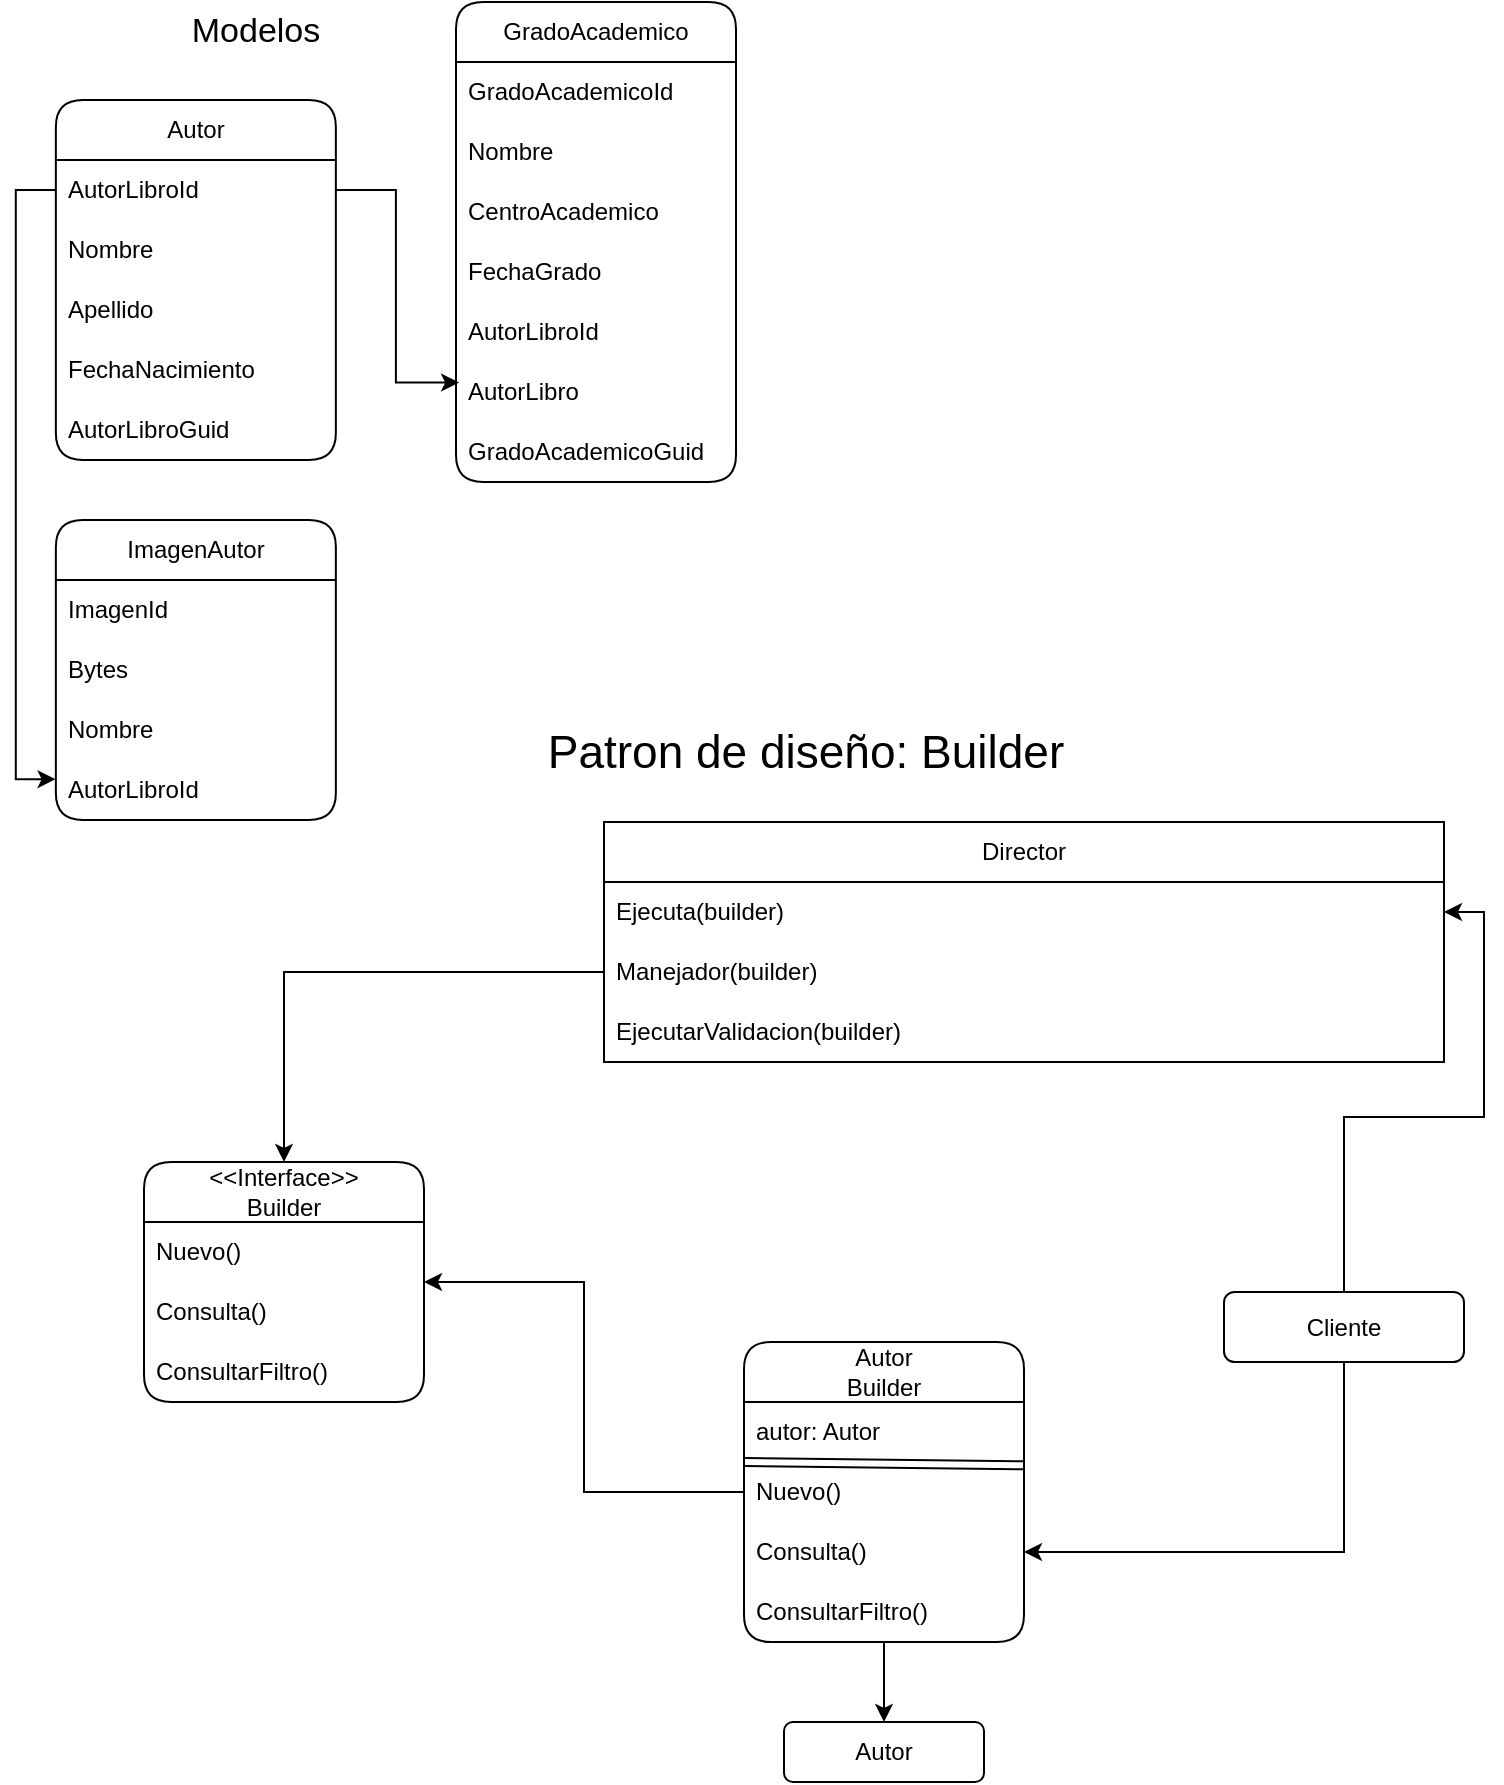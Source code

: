 <mxfile version="24.4.13" type="github">
  <diagram id="C5RBs43oDa-KdzZeNtuy" name="Page-1">
    <mxGraphModel dx="1287" dy="827" grid="1" gridSize="10" guides="1" tooltips="1" connect="1" arrows="1" fold="1" page="1" pageScale="1" pageWidth="827" pageHeight="1169" math="0" shadow="0">
      <root>
        <mxCell id="WIyWlLk6GJQsqaUBKTNV-0" />
        <mxCell id="WIyWlLk6GJQsqaUBKTNV-1" parent="WIyWlLk6GJQsqaUBKTNV-0" />
        <mxCell id="_2LWoxaKQsL1N8ZSX5pJ-0" value="Autor" style="swimlane;fontStyle=0;childLayout=stackLayout;horizontal=1;startSize=30;horizontalStack=0;resizeParent=1;resizeParentMax=0;resizeLast=0;collapsible=1;marginBottom=0;whiteSpace=wrap;html=1;rounded=1;swimlaneLine=1;shadow=0;" vertex="1" parent="WIyWlLk6GJQsqaUBKTNV-1">
          <mxGeometry x="49.93" y="69" width="140" height="180" as="geometry" />
        </mxCell>
        <mxCell id="_2LWoxaKQsL1N8ZSX5pJ-1" value="AutorLibroId" style="text;strokeColor=none;fillColor=none;align=left;verticalAlign=middle;spacingLeft=4;spacingRight=4;overflow=hidden;points=[[0,0.5],[1,0.5]];portConstraint=eastwest;rotatable=0;whiteSpace=wrap;html=1;" vertex="1" parent="_2LWoxaKQsL1N8ZSX5pJ-0">
          <mxGeometry y="30" width="140" height="30" as="geometry" />
        </mxCell>
        <mxCell id="_2LWoxaKQsL1N8ZSX5pJ-2" value="Nombre" style="text;strokeColor=none;fillColor=none;align=left;verticalAlign=middle;spacingLeft=4;spacingRight=4;overflow=hidden;points=[[0,0.5],[1,0.5]];portConstraint=eastwest;rotatable=0;whiteSpace=wrap;html=1;" vertex="1" parent="_2LWoxaKQsL1N8ZSX5pJ-0">
          <mxGeometry y="60" width="140" height="30" as="geometry" />
        </mxCell>
        <mxCell id="_2LWoxaKQsL1N8ZSX5pJ-3" value="Apellido" style="text;strokeColor=none;fillColor=none;align=left;verticalAlign=middle;spacingLeft=4;spacingRight=4;overflow=hidden;points=[[0,0.5],[1,0.5]];portConstraint=eastwest;rotatable=0;whiteSpace=wrap;html=1;rounded=1;" vertex="1" parent="_2LWoxaKQsL1N8ZSX5pJ-0">
          <mxGeometry y="90" width="140" height="30" as="geometry" />
        </mxCell>
        <mxCell id="_2LWoxaKQsL1N8ZSX5pJ-5" value="&lt;div&gt;FechaNacimiento&lt;/div&gt;" style="text;strokeColor=none;fillColor=none;align=left;verticalAlign=middle;spacingLeft=4;spacingRight=4;overflow=hidden;points=[[0,0.5],[1,0.5]];portConstraint=eastwest;rotatable=0;whiteSpace=wrap;html=1;rounded=1;" vertex="1" parent="_2LWoxaKQsL1N8ZSX5pJ-0">
          <mxGeometry y="120" width="140" height="30" as="geometry" />
        </mxCell>
        <mxCell id="_2LWoxaKQsL1N8ZSX5pJ-6" value="AutorLibroGuid" style="text;strokeColor=none;fillColor=none;align=left;verticalAlign=middle;spacingLeft=4;spacingRight=4;overflow=hidden;points=[[0,0.5],[1,0.5]];portConstraint=eastwest;rotatable=0;whiteSpace=wrap;html=1;rounded=1;" vertex="1" parent="_2LWoxaKQsL1N8ZSX5pJ-0">
          <mxGeometry y="150" width="140" height="30" as="geometry" />
        </mxCell>
        <mxCell id="_2LWoxaKQsL1N8ZSX5pJ-7" value="GradoAcademico" style="swimlane;fontStyle=0;childLayout=stackLayout;horizontal=1;startSize=30;horizontalStack=0;resizeParent=1;resizeParentMax=0;resizeLast=0;collapsible=1;marginBottom=0;whiteSpace=wrap;html=1;rounded=1;swimlaneLine=1;shadow=0;" vertex="1" parent="WIyWlLk6GJQsqaUBKTNV-1">
          <mxGeometry x="250" y="20" width="140" height="240" as="geometry" />
        </mxCell>
        <mxCell id="_2LWoxaKQsL1N8ZSX5pJ-8" value="GradoAcademicoId" style="text;strokeColor=none;fillColor=none;align=left;verticalAlign=middle;spacingLeft=4;spacingRight=4;overflow=hidden;points=[[0,0.5],[1,0.5]];portConstraint=eastwest;rotatable=0;whiteSpace=wrap;html=1;" vertex="1" parent="_2LWoxaKQsL1N8ZSX5pJ-7">
          <mxGeometry y="30" width="140" height="30" as="geometry" />
        </mxCell>
        <mxCell id="_2LWoxaKQsL1N8ZSX5pJ-9" value="Nombre" style="text;strokeColor=none;fillColor=none;align=left;verticalAlign=middle;spacingLeft=4;spacingRight=4;overflow=hidden;points=[[0,0.5],[1,0.5]];portConstraint=eastwest;rotatable=0;whiteSpace=wrap;html=1;" vertex="1" parent="_2LWoxaKQsL1N8ZSX5pJ-7">
          <mxGeometry y="60" width="140" height="30" as="geometry" />
        </mxCell>
        <mxCell id="_2LWoxaKQsL1N8ZSX5pJ-10" value="CentroAcademico" style="text;strokeColor=none;fillColor=none;align=left;verticalAlign=middle;spacingLeft=4;spacingRight=4;overflow=hidden;points=[[0,0.5],[1,0.5]];portConstraint=eastwest;rotatable=0;whiteSpace=wrap;html=1;rounded=1;" vertex="1" parent="_2LWoxaKQsL1N8ZSX5pJ-7">
          <mxGeometry y="90" width="140" height="30" as="geometry" />
        </mxCell>
        <mxCell id="_2LWoxaKQsL1N8ZSX5pJ-11" value="FechaGrado" style="text;strokeColor=none;fillColor=none;align=left;verticalAlign=middle;spacingLeft=4;spacingRight=4;overflow=hidden;points=[[0,0.5],[1,0.5]];portConstraint=eastwest;rotatable=0;whiteSpace=wrap;html=1;rounded=1;" vertex="1" parent="_2LWoxaKQsL1N8ZSX5pJ-7">
          <mxGeometry y="120" width="140" height="30" as="geometry" />
        </mxCell>
        <mxCell id="_2LWoxaKQsL1N8ZSX5pJ-19" value="AutorLibroId" style="text;strokeColor=none;fillColor=none;align=left;verticalAlign=middle;spacingLeft=4;spacingRight=4;overflow=hidden;points=[[0,0.5],[1,0.5]];portConstraint=eastwest;rotatable=0;whiteSpace=wrap;html=1;rounded=1;" vertex="1" parent="_2LWoxaKQsL1N8ZSX5pJ-7">
          <mxGeometry y="150" width="140" height="30" as="geometry" />
        </mxCell>
        <mxCell id="_2LWoxaKQsL1N8ZSX5pJ-12" value="AutorLibro" style="text;strokeColor=none;fillColor=none;align=left;verticalAlign=middle;spacingLeft=4;spacingRight=4;overflow=hidden;points=[[0,0.5],[1,0.5]];portConstraint=eastwest;rotatable=0;whiteSpace=wrap;html=1;rounded=1;" vertex="1" parent="_2LWoxaKQsL1N8ZSX5pJ-7">
          <mxGeometry y="180" width="140" height="30" as="geometry" />
        </mxCell>
        <mxCell id="_2LWoxaKQsL1N8ZSX5pJ-20" value="GradoAcademicoGuid" style="text;strokeColor=none;fillColor=none;align=left;verticalAlign=middle;spacingLeft=4;spacingRight=4;overflow=hidden;points=[[0,0.5],[1,0.5]];portConstraint=eastwest;rotatable=0;whiteSpace=wrap;html=1;rounded=1;" vertex="1" parent="_2LWoxaKQsL1N8ZSX5pJ-7">
          <mxGeometry y="210" width="140" height="30" as="geometry" />
        </mxCell>
        <mxCell id="_2LWoxaKQsL1N8ZSX5pJ-22" style="edgeStyle=orthogonalEdgeStyle;rounded=0;orthogonalLoop=1;jettySize=auto;html=1;exitX=1;exitY=0.5;exitDx=0;exitDy=0;entryX=0.011;entryY=0.343;entryDx=0;entryDy=0;entryPerimeter=0;" edge="1" parent="WIyWlLk6GJQsqaUBKTNV-1" source="_2LWoxaKQsL1N8ZSX5pJ-1" target="_2LWoxaKQsL1N8ZSX5pJ-12">
          <mxGeometry relative="1" as="geometry" />
        </mxCell>
        <mxCell id="_2LWoxaKQsL1N8ZSX5pJ-23" value="ImagenAutor" style="swimlane;fontStyle=0;childLayout=stackLayout;horizontal=1;startSize=30;horizontalStack=0;resizeParent=1;resizeParentMax=0;resizeLast=0;collapsible=1;marginBottom=0;whiteSpace=wrap;html=1;rounded=1;swimlaneLine=1;shadow=0;" vertex="1" parent="WIyWlLk6GJQsqaUBKTNV-1">
          <mxGeometry x="49.93" y="279" width="140" height="150" as="geometry" />
        </mxCell>
        <mxCell id="_2LWoxaKQsL1N8ZSX5pJ-24" value="ImagenId" style="text;strokeColor=none;fillColor=none;align=left;verticalAlign=middle;spacingLeft=4;spacingRight=4;overflow=hidden;points=[[0,0.5],[1,0.5]];portConstraint=eastwest;rotatable=0;whiteSpace=wrap;html=1;" vertex="1" parent="_2LWoxaKQsL1N8ZSX5pJ-23">
          <mxGeometry y="30" width="140" height="30" as="geometry" />
        </mxCell>
        <mxCell id="_2LWoxaKQsL1N8ZSX5pJ-25" value="&lt;div&gt;Bytes&lt;/div&gt;" style="text;strokeColor=none;fillColor=none;align=left;verticalAlign=middle;spacingLeft=4;spacingRight=4;overflow=hidden;points=[[0,0.5],[1,0.5]];portConstraint=eastwest;rotatable=0;whiteSpace=wrap;html=1;" vertex="1" parent="_2LWoxaKQsL1N8ZSX5pJ-23">
          <mxGeometry y="60" width="140" height="30" as="geometry" />
        </mxCell>
        <mxCell id="_2LWoxaKQsL1N8ZSX5pJ-26" value="Nombre" style="text;strokeColor=none;fillColor=none;align=left;verticalAlign=middle;spacingLeft=4;spacingRight=4;overflow=hidden;points=[[0,0.5],[1,0.5]];portConstraint=eastwest;rotatable=0;whiteSpace=wrap;html=1;rounded=1;" vertex="1" parent="_2LWoxaKQsL1N8ZSX5pJ-23">
          <mxGeometry y="90" width="140" height="30" as="geometry" />
        </mxCell>
        <mxCell id="_2LWoxaKQsL1N8ZSX5pJ-28" value="&lt;div&gt;AutorLibroId&lt;/div&gt;" style="text;strokeColor=none;fillColor=none;align=left;verticalAlign=middle;spacingLeft=4;spacingRight=4;overflow=hidden;points=[[0,0.5],[1,0.5]];portConstraint=eastwest;rotatable=0;whiteSpace=wrap;html=1;rounded=1;" vertex="1" parent="_2LWoxaKQsL1N8ZSX5pJ-23">
          <mxGeometry y="120" width="140" height="30" as="geometry" />
        </mxCell>
        <mxCell id="_2LWoxaKQsL1N8ZSX5pJ-29" style="edgeStyle=orthogonalEdgeStyle;rounded=0;orthogonalLoop=1;jettySize=auto;html=1;exitX=0;exitY=0.25;exitDx=0;exitDy=0;entryX=-0.001;entryY=0.32;entryDx=0;entryDy=0;entryPerimeter=0;" edge="1" parent="WIyWlLk6GJQsqaUBKTNV-1" source="_2LWoxaKQsL1N8ZSX5pJ-0" target="_2LWoxaKQsL1N8ZSX5pJ-28">
          <mxGeometry relative="1" as="geometry" />
        </mxCell>
        <mxCell id="_2LWoxaKQsL1N8ZSX5pJ-30" value="Director" style="swimlane;fontStyle=0;childLayout=stackLayout;horizontal=1;startSize=30;horizontalStack=0;resizeParent=1;resizeParentMax=0;resizeLast=0;collapsible=1;marginBottom=0;whiteSpace=wrap;html=1;" vertex="1" parent="WIyWlLk6GJQsqaUBKTNV-1">
          <mxGeometry x="324" y="430" width="420" height="120" as="geometry" />
        </mxCell>
        <mxCell id="_2LWoxaKQsL1N8ZSX5pJ-31" value="Ejecuta(builder)" style="text;strokeColor=none;fillColor=none;align=left;verticalAlign=middle;spacingLeft=4;spacingRight=4;overflow=hidden;points=[[0,0.5],[1,0.5]];portConstraint=eastwest;rotatable=0;whiteSpace=wrap;html=1;" vertex="1" parent="_2LWoxaKQsL1N8ZSX5pJ-30">
          <mxGeometry y="30" width="420" height="30" as="geometry" />
        </mxCell>
        <mxCell id="_2LWoxaKQsL1N8ZSX5pJ-32" value="Manejador(builder)" style="text;strokeColor=none;fillColor=none;align=left;verticalAlign=middle;spacingLeft=4;spacingRight=4;overflow=hidden;points=[[0,0.5],[1,0.5]];portConstraint=eastwest;rotatable=0;whiteSpace=wrap;html=1;" vertex="1" parent="_2LWoxaKQsL1N8ZSX5pJ-30">
          <mxGeometry y="60" width="420" height="30" as="geometry" />
        </mxCell>
        <mxCell id="_2LWoxaKQsL1N8ZSX5pJ-45" value="EjecutarValidacion(builder)" style="text;strokeColor=none;fillColor=none;align=left;verticalAlign=middle;spacingLeft=4;spacingRight=4;overflow=hidden;points=[[0,0.5],[1,0.5]];portConstraint=eastwest;rotatable=0;whiteSpace=wrap;html=1;rounded=1;" vertex="1" parent="_2LWoxaKQsL1N8ZSX5pJ-30">
          <mxGeometry y="90" width="420" height="30" as="geometry" />
        </mxCell>
        <mxCell id="_2LWoxaKQsL1N8ZSX5pJ-50" style="edgeStyle=orthogonalEdgeStyle;rounded=0;orthogonalLoop=1;jettySize=auto;html=1;exitX=0.5;exitY=1;exitDx=0;exitDy=0;entryX=0.5;entryY=0;entryDx=0;entryDy=0;" edge="1" parent="WIyWlLk6GJQsqaUBKTNV-1" source="_2LWoxaKQsL1N8ZSX5pJ-34" target="_2LWoxaKQsL1N8ZSX5pJ-46">
          <mxGeometry relative="1" as="geometry" />
        </mxCell>
        <mxCell id="_2LWoxaKQsL1N8ZSX5pJ-54" style="edgeStyle=orthogonalEdgeStyle;rounded=0;orthogonalLoop=1;jettySize=auto;html=1;exitX=0;exitY=0.5;exitDx=0;exitDy=0;" edge="1" parent="WIyWlLk6GJQsqaUBKTNV-1" source="_2LWoxaKQsL1N8ZSX5pJ-34" target="_2LWoxaKQsL1N8ZSX5pJ-39">
          <mxGeometry relative="1" as="geometry" />
        </mxCell>
        <mxCell id="_2LWoxaKQsL1N8ZSX5pJ-34" value="&lt;div&gt;Autor&lt;/div&gt;&lt;div&gt;Builder&lt;/div&gt;" style="swimlane;fontStyle=0;childLayout=stackLayout;horizontal=1;startSize=30;horizontalStack=0;resizeParent=1;resizeParentMax=0;resizeLast=0;collapsible=1;marginBottom=0;whiteSpace=wrap;html=1;rounded=1;swimlaneLine=1;shadow=0;" vertex="1" parent="WIyWlLk6GJQsqaUBKTNV-1">
          <mxGeometry x="394" y="690" width="140" height="150" as="geometry" />
        </mxCell>
        <mxCell id="_2LWoxaKQsL1N8ZSX5pJ-35" value="autor: Autor" style="text;strokeColor=none;fillColor=none;align=left;verticalAlign=middle;spacingLeft=4;spacingRight=4;overflow=hidden;points=[[0,0.5],[1,0.5]];portConstraint=eastwest;rotatable=0;whiteSpace=wrap;html=1;" vertex="1" parent="_2LWoxaKQsL1N8ZSX5pJ-34">
          <mxGeometry y="30" width="140" height="30" as="geometry" />
        </mxCell>
        <mxCell id="_2LWoxaKQsL1N8ZSX5pJ-47" value="" style="shape=link;html=1;rounded=0;entryX=0.998;entryY=1.056;entryDx=0;entryDy=0;entryPerimeter=0;" edge="1" parent="_2LWoxaKQsL1N8ZSX5pJ-34" target="_2LWoxaKQsL1N8ZSX5pJ-35">
          <mxGeometry width="100" relative="1" as="geometry">
            <mxPoint y="60" as="sourcePoint" />
            <mxPoint x="100" y="60" as="targetPoint" />
          </mxGeometry>
        </mxCell>
        <mxCell id="_2LWoxaKQsL1N8ZSX5pJ-38" value="&lt;div&gt;Nuevo()&lt;/div&gt;" style="text;strokeColor=none;fillColor=none;align=left;verticalAlign=middle;spacingLeft=4;spacingRight=4;overflow=hidden;points=[[0,0.5],[1,0.5]];portConstraint=eastwest;rotatable=0;whiteSpace=wrap;html=1;rounded=1;" vertex="1" parent="_2LWoxaKQsL1N8ZSX5pJ-34">
          <mxGeometry y="60" width="140" height="30" as="geometry" />
        </mxCell>
        <mxCell id="_2LWoxaKQsL1N8ZSX5pJ-36" value="Consulta()" style="text;strokeColor=none;fillColor=none;align=left;verticalAlign=middle;spacingLeft=4;spacingRight=4;overflow=hidden;points=[[0,0.5],[1,0.5]];portConstraint=eastwest;rotatable=0;whiteSpace=wrap;html=1;" vertex="1" parent="_2LWoxaKQsL1N8ZSX5pJ-34">
          <mxGeometry y="90" width="140" height="30" as="geometry" />
        </mxCell>
        <mxCell id="_2LWoxaKQsL1N8ZSX5pJ-37" value="ConsultarFiltro()" style="text;strokeColor=none;fillColor=none;align=left;verticalAlign=middle;spacingLeft=4;spacingRight=4;overflow=hidden;points=[[0,0.5],[1,0.5]];portConstraint=eastwest;rotatable=0;whiteSpace=wrap;html=1;rounded=1;" vertex="1" parent="_2LWoxaKQsL1N8ZSX5pJ-34">
          <mxGeometry y="120" width="140" height="30" as="geometry" />
        </mxCell>
        <mxCell id="_2LWoxaKQsL1N8ZSX5pJ-39" value="&lt;div&gt;&amp;lt;&amp;lt;Interface&amp;gt;&amp;gt;&lt;/div&gt;&lt;div&gt;Builder&lt;br&gt;&lt;/div&gt;" style="swimlane;fontStyle=0;childLayout=stackLayout;horizontal=1;startSize=30;horizontalStack=0;resizeParent=1;resizeParentMax=0;resizeLast=0;collapsible=1;marginBottom=0;whiteSpace=wrap;html=1;rounded=1;swimlaneLine=1;shadow=0;" vertex="1" parent="WIyWlLk6GJQsqaUBKTNV-1">
          <mxGeometry x="94" y="600" width="140" height="120" as="geometry" />
        </mxCell>
        <mxCell id="_2LWoxaKQsL1N8ZSX5pJ-42" value="Nuevo()" style="text;strokeColor=none;fillColor=none;align=left;verticalAlign=middle;spacingLeft=4;spacingRight=4;overflow=hidden;points=[[0,0.5],[1,0.5]];portConstraint=eastwest;rotatable=0;whiteSpace=wrap;html=1;rounded=1;" vertex="1" parent="_2LWoxaKQsL1N8ZSX5pJ-39">
          <mxGeometry y="30" width="140" height="30" as="geometry" />
        </mxCell>
        <mxCell id="_2LWoxaKQsL1N8ZSX5pJ-40" value="Consulta()" style="text;strokeColor=none;fillColor=none;align=left;verticalAlign=middle;spacingLeft=4;spacingRight=4;overflow=hidden;points=[[0,0.5],[1,0.5]];portConstraint=eastwest;rotatable=0;whiteSpace=wrap;html=1;" vertex="1" parent="_2LWoxaKQsL1N8ZSX5pJ-39">
          <mxGeometry y="60" width="140" height="30" as="geometry" />
        </mxCell>
        <mxCell id="_2LWoxaKQsL1N8ZSX5pJ-41" value="ConsultarFiltro()" style="text;strokeColor=none;fillColor=none;align=left;verticalAlign=middle;spacingLeft=4;spacingRight=4;overflow=hidden;points=[[0,0.5],[1,0.5]];portConstraint=eastwest;rotatable=0;whiteSpace=wrap;html=1;" vertex="1" parent="_2LWoxaKQsL1N8ZSX5pJ-39">
          <mxGeometry y="90" width="140" height="30" as="geometry" />
        </mxCell>
        <mxCell id="_2LWoxaKQsL1N8ZSX5pJ-46" value="Autor" style="rounded=1;whiteSpace=wrap;html=1;" vertex="1" parent="WIyWlLk6GJQsqaUBKTNV-1">
          <mxGeometry x="414" y="880" width="100" height="30" as="geometry" />
        </mxCell>
        <mxCell id="_2LWoxaKQsL1N8ZSX5pJ-51" style="edgeStyle=orthogonalEdgeStyle;rounded=0;orthogonalLoop=1;jettySize=auto;html=1;exitX=0;exitY=0.5;exitDx=0;exitDy=0;entryX=0.5;entryY=0;entryDx=0;entryDy=0;" edge="1" parent="WIyWlLk6GJQsqaUBKTNV-1" source="_2LWoxaKQsL1N8ZSX5pJ-32" target="_2LWoxaKQsL1N8ZSX5pJ-39">
          <mxGeometry relative="1" as="geometry" />
        </mxCell>
        <mxCell id="_2LWoxaKQsL1N8ZSX5pJ-56" style="edgeStyle=orthogonalEdgeStyle;rounded=0;orthogonalLoop=1;jettySize=auto;html=1;exitX=0.5;exitY=0;exitDx=0;exitDy=0;entryX=1;entryY=0.5;entryDx=0;entryDy=0;" edge="1" parent="WIyWlLk6GJQsqaUBKTNV-1" source="_2LWoxaKQsL1N8ZSX5pJ-55" target="_2LWoxaKQsL1N8ZSX5pJ-31">
          <mxGeometry relative="1" as="geometry" />
        </mxCell>
        <mxCell id="_2LWoxaKQsL1N8ZSX5pJ-57" style="edgeStyle=orthogonalEdgeStyle;rounded=0;orthogonalLoop=1;jettySize=auto;html=1;exitX=0.5;exitY=1;exitDx=0;exitDy=0;entryX=1;entryY=0.5;entryDx=0;entryDy=0;" edge="1" parent="WIyWlLk6GJQsqaUBKTNV-1" source="_2LWoxaKQsL1N8ZSX5pJ-55" target="_2LWoxaKQsL1N8ZSX5pJ-36">
          <mxGeometry relative="1" as="geometry" />
        </mxCell>
        <mxCell id="_2LWoxaKQsL1N8ZSX5pJ-55" value="Cliente" style="rounded=1;whiteSpace=wrap;html=1;" vertex="1" parent="WIyWlLk6GJQsqaUBKTNV-1">
          <mxGeometry x="634" y="665" width="120" height="35" as="geometry" />
        </mxCell>
        <mxCell id="_2LWoxaKQsL1N8ZSX5pJ-58" value="Modelos" style="text;html=1;align=center;verticalAlign=middle;whiteSpace=wrap;rounded=0;fontSize=17;" vertex="1" parent="WIyWlLk6GJQsqaUBKTNV-1">
          <mxGeometry x="120" y="20" width="60" height="30" as="geometry" />
        </mxCell>
        <mxCell id="_2LWoxaKQsL1N8ZSX5pJ-59" value="Patron de diseño: Builder" style="text;html=1;align=center;verticalAlign=middle;whiteSpace=wrap;rounded=0;fontSize=23;" vertex="1" parent="WIyWlLk6GJQsqaUBKTNV-1">
          <mxGeometry x="290" y="380" width="270" height="30" as="geometry" />
        </mxCell>
      </root>
    </mxGraphModel>
  </diagram>
</mxfile>
